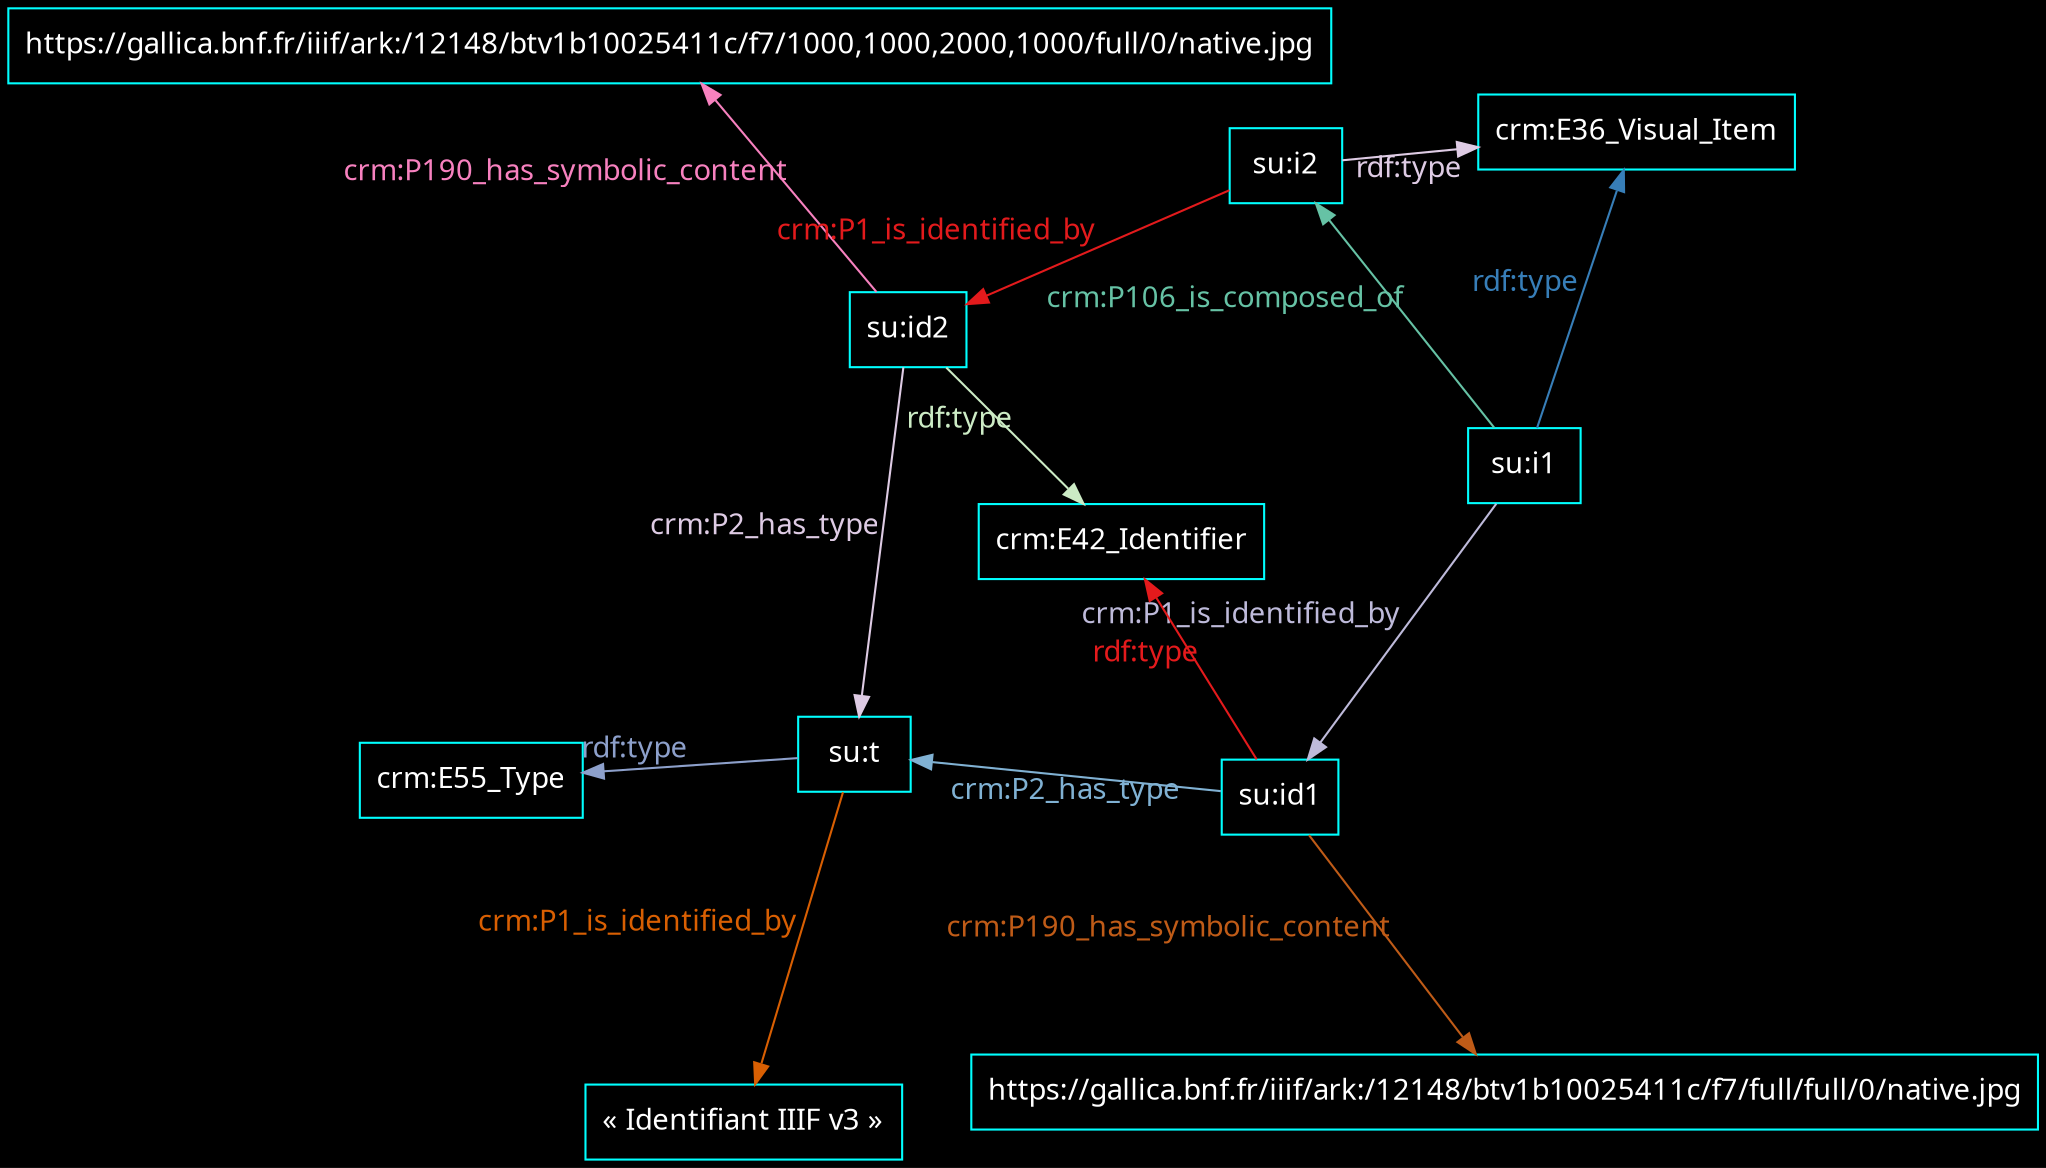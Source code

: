 digraph {
    graph [bgcolor=black]
    rankdir=LR
    node [color=white,fontcolor=white,fontname="FiraCode Nerd Font Mono Regular",shape=box]
    edge [color=white,fontcolor=white,fontname="FiraCode Nerd Font Mono Regular"]
    

    layout=neato
overlap=scale
splines=true
sep=.1
node [color=cyan,fontcolor=white]
edge [color=cyan,fontcolor=white]
"su:i1" -> "crm:E36_Visual_Item" [label="rdf:type",color="#377eb8",fontcolor="#377eb8"]
"su:t" -> "crm:E55_Type" [label="rdf:type",color="#8da0cb",fontcolor="#8da0cb"]
"su:i1" -> "su:id1" [label="crm:P1_is_identified_by",color="#bebada",fontcolor="#bebada"]
"su:id2" -> "su:t" [label="crm:P2_has_type",color="#decbe4",fontcolor="#decbe4"]
"su:t" -> "« Identifiant IIIF v3 »" [label="crm:P1_is_identified_by",color="#d95f02",fontcolor="#d95f02"]
"su:id1" -> "https://gallica.bnf.fr/iiif/ark:/12148/btv1b10025411c/f7/full/full/0/native.jpg" [label="crm:P190_has_symbolic_content",color="#bf5b17",fontcolor="#bf5b17"]
"su:id2" -> "https://gallica.bnf.fr/iiif/ark:/12148/btv1b10025411c/f7/1000,1000,2000,1000/full/0/native.jpg" [label="crm:P190_has_symbolic_content",color="#f781bf",fontcolor="#f781bf"]
"su:i2" -> "crm:E36_Visual_Item" [label="rdf:type",color="#decbe4",fontcolor="#decbe4"]
"su:id1" -> "su:t" [label="crm:P2_has_type",color="#80b1d3",fontcolor="#80b1d3"]
"su:i1" -> "su:i2" [label="crm:P106_is_composed_of",color="#66c2a5",fontcolor="#66c2a5"]
"su:i2" -> "su:id2" [label="crm:P1_is_identified_by",color="#e31a1c",fontcolor="#e31a1c"]
"su:id1" -> "crm:E42_Identifier" [label="rdf:type",color="#e41a1c",fontcolor="#e41a1c"]
"su:id2" -> "crm:E42_Identifier" [label="rdf:type",color="#ccebc5",fontcolor="#ccebc5"]
}
